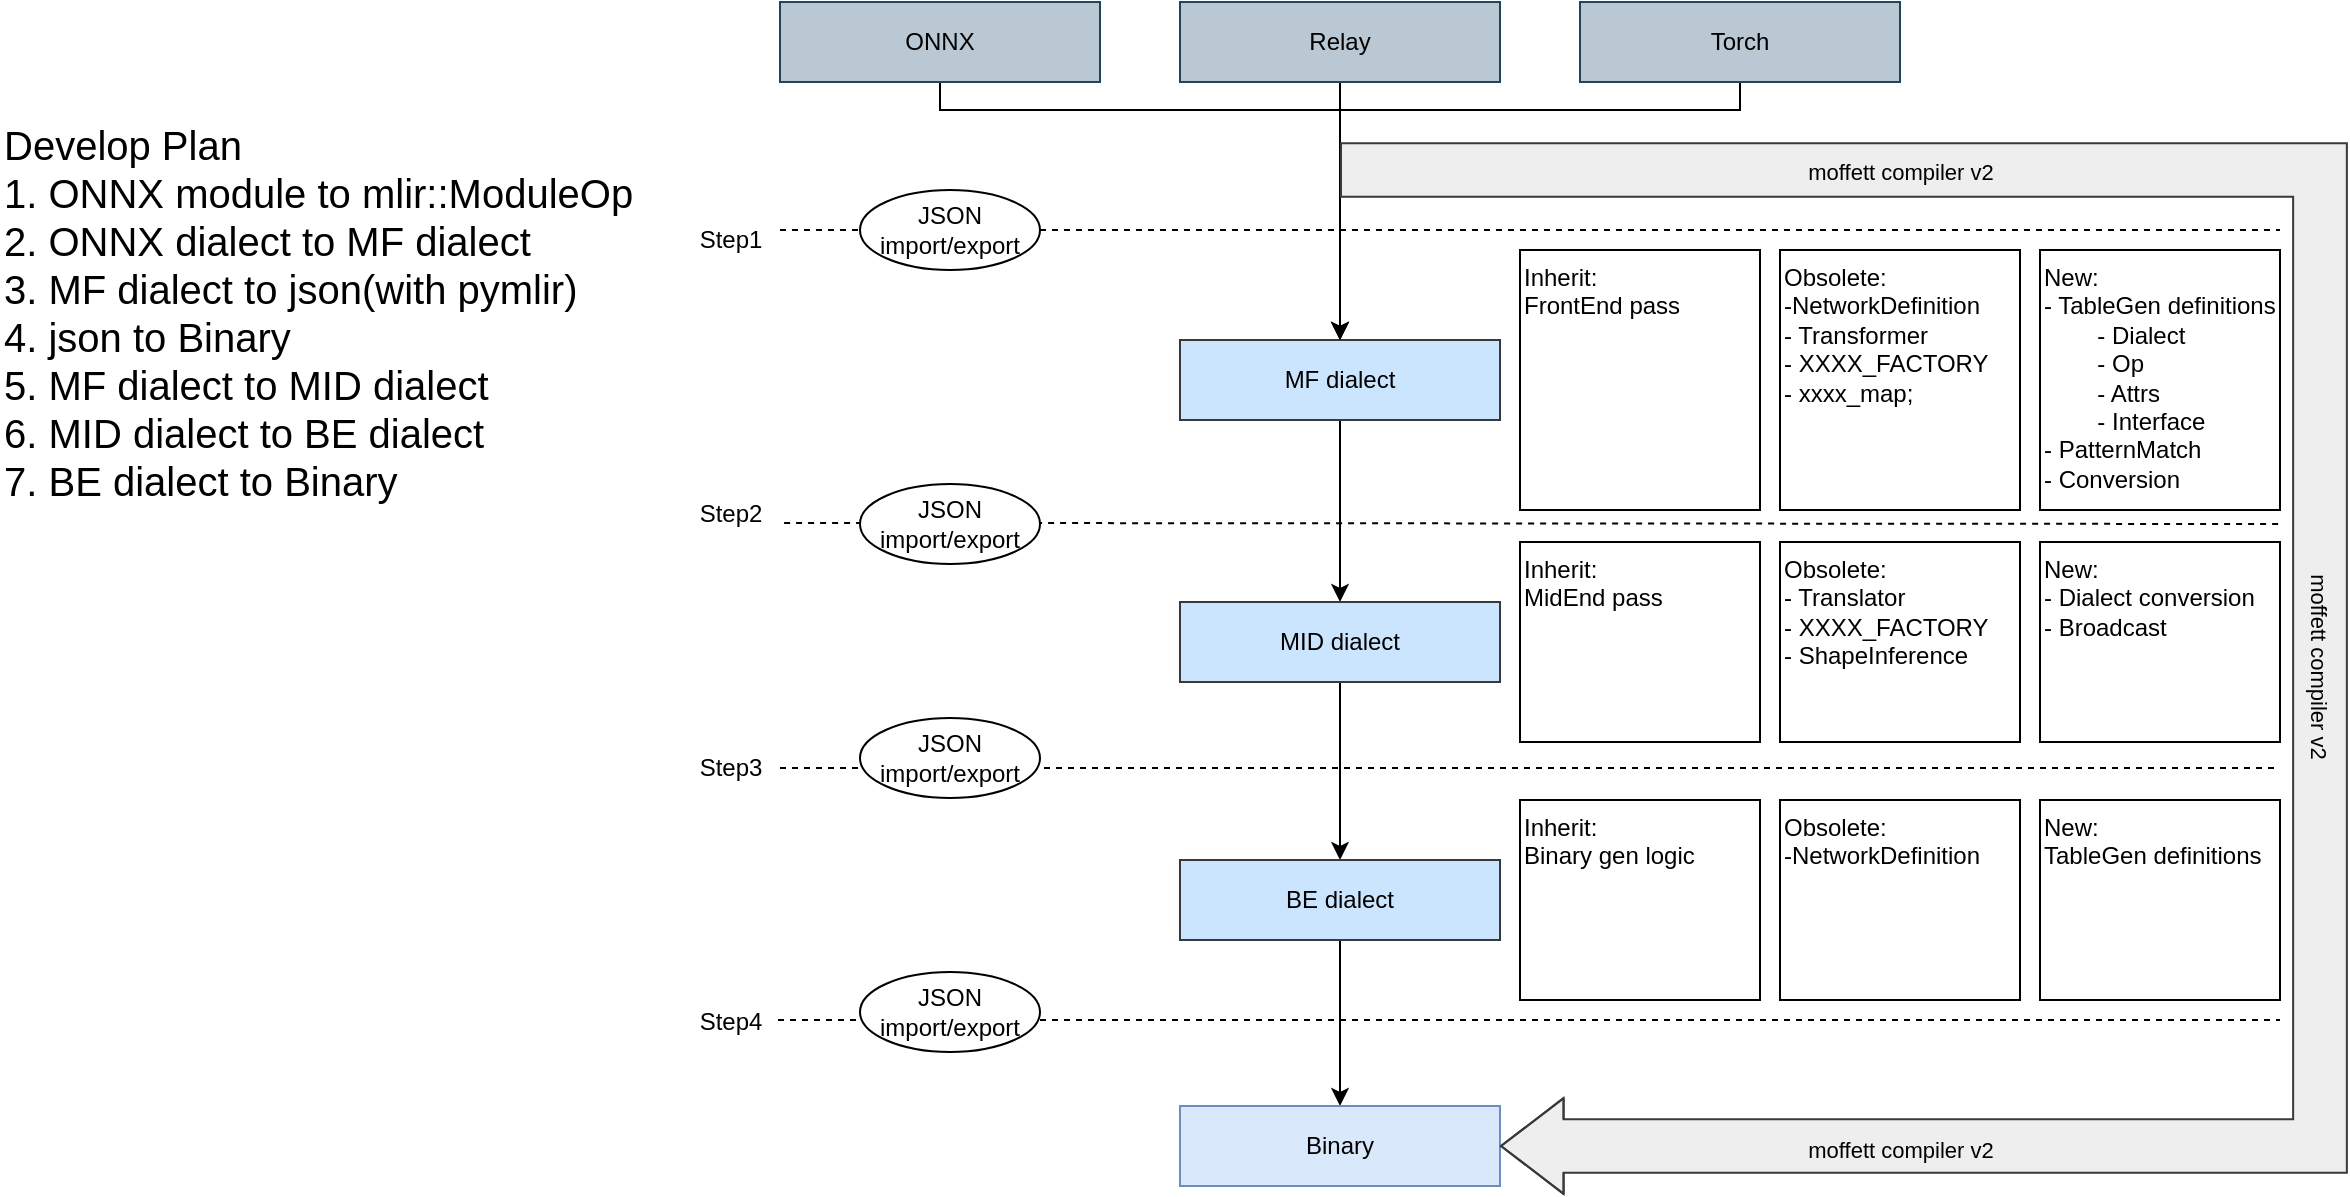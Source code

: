 <mxfile version="22.1.4" type="github">
  <diagram name="第 1 页" id="F7G0wo-fSYltlhvz1KPH">
    <mxGraphModel dx="1969" dy="1909" grid="1" gridSize="10" guides="1" tooltips="1" connect="1" arrows="1" fold="1" page="1" pageScale="1" pageWidth="827" pageHeight="1169" math="0" shadow="0">
      <root>
        <mxCell id="0" />
        <mxCell id="1" parent="0" />
        <mxCell id="1PgI1I01Q0n14vfVzNhf-3" value="" style="edgeStyle=orthogonalEdgeStyle;rounded=0;orthogonalLoop=1;jettySize=auto;html=1;" parent="1" source="1PgI1I01Q0n14vfVzNhf-1" target="1PgI1I01Q0n14vfVzNhf-2" edge="1">
          <mxGeometry relative="1" as="geometry" />
        </mxCell>
        <mxCell id="1PgI1I01Q0n14vfVzNhf-1" value="MF dialect" style="rounded=0;whiteSpace=wrap;html=1;fillColor=#cce5ff;strokeColor=#36393d;" parent="1" vertex="1">
          <mxGeometry x="750" y="-141" width="160" height="40" as="geometry" />
        </mxCell>
        <mxCell id="1PgI1I01Q0n14vfVzNhf-5" value="" style="edgeStyle=orthogonalEdgeStyle;rounded=0;orthogonalLoop=1;jettySize=auto;html=1;" parent="1" source="1PgI1I01Q0n14vfVzNhf-2" target="1PgI1I01Q0n14vfVzNhf-4" edge="1">
          <mxGeometry relative="1" as="geometry" />
        </mxCell>
        <mxCell id="1PgI1I01Q0n14vfVzNhf-2" value="MID dialect" style="rounded=0;whiteSpace=wrap;html=1;fillColor=#cce5ff;strokeColor=#36393d;" parent="1" vertex="1">
          <mxGeometry x="750" y="-10" width="160" height="40" as="geometry" />
        </mxCell>
        <mxCell id="1PgI1I01Q0n14vfVzNhf-22" value="" style="edgeStyle=orthogonalEdgeStyle;rounded=0;orthogonalLoop=1;jettySize=auto;html=1;" parent="1" source="1PgI1I01Q0n14vfVzNhf-4" target="1PgI1I01Q0n14vfVzNhf-21" edge="1">
          <mxGeometry relative="1" as="geometry" />
        </mxCell>
        <mxCell id="1PgI1I01Q0n14vfVzNhf-4" value="BE dialect" style="rounded=0;whiteSpace=wrap;html=1;fillColor=#cce5ff;strokeColor=#36393d;" parent="1" vertex="1">
          <mxGeometry x="750" y="119" width="160" height="40" as="geometry" />
        </mxCell>
        <mxCell id="1PgI1I01Q0n14vfVzNhf-9" style="edgeStyle=orthogonalEdgeStyle;rounded=0;orthogonalLoop=1;jettySize=auto;html=1;exitX=0.5;exitY=1;exitDx=0;exitDy=0;entryX=0.5;entryY=0;entryDx=0;entryDy=0;" parent="1" source="1PgI1I01Q0n14vfVzNhf-6" target="1PgI1I01Q0n14vfVzNhf-1" edge="1">
          <mxGeometry relative="1" as="geometry">
            <Array as="points">
              <mxPoint x="630" y="-256" />
              <mxPoint x="830" y="-256" />
            </Array>
          </mxGeometry>
        </mxCell>
        <mxCell id="1PgI1I01Q0n14vfVzNhf-6" value="ONNX" style="rounded=0;whiteSpace=wrap;html=1;fillColor=#bac8d3;strokeColor=#23445d;" parent="1" vertex="1">
          <mxGeometry x="550" y="-310" width="160" height="40" as="geometry" />
        </mxCell>
        <mxCell id="1PgI1I01Q0n14vfVzNhf-12" style="edgeStyle=orthogonalEdgeStyle;rounded=0;orthogonalLoop=1;jettySize=auto;html=1;exitX=0.5;exitY=1;exitDx=0;exitDy=0;entryX=0.5;entryY=0;entryDx=0;entryDy=0;" parent="1" source="1PgI1I01Q0n14vfVzNhf-7" target="1PgI1I01Q0n14vfVzNhf-1" edge="1">
          <mxGeometry relative="1" as="geometry" />
        </mxCell>
        <mxCell id="1PgI1I01Q0n14vfVzNhf-7" value="Relay" style="rounded=0;whiteSpace=wrap;html=1;fillColor=#bac8d3;strokeColor=#23445d;" parent="1" vertex="1">
          <mxGeometry x="750" y="-310" width="160" height="40" as="geometry" />
        </mxCell>
        <mxCell id="1PgI1I01Q0n14vfVzNhf-13" style="edgeStyle=orthogonalEdgeStyle;rounded=0;orthogonalLoop=1;jettySize=auto;html=1;exitX=0.5;exitY=1;exitDx=0;exitDy=0;entryX=0.5;entryY=0;entryDx=0;entryDy=0;" parent="1" source="1PgI1I01Q0n14vfVzNhf-8" target="1PgI1I01Q0n14vfVzNhf-1" edge="1">
          <mxGeometry relative="1" as="geometry">
            <Array as="points">
              <mxPoint x="1030" y="-256" />
              <mxPoint x="830" y="-256" />
            </Array>
          </mxGeometry>
        </mxCell>
        <mxCell id="1PgI1I01Q0n14vfVzNhf-8" value="Torch" style="rounded=0;whiteSpace=wrap;html=1;fillColor=#bac8d3;strokeColor=#23445d;" parent="1" vertex="1">
          <mxGeometry x="950" y="-310" width="160" height="40" as="geometry" />
        </mxCell>
        <mxCell id="1PgI1I01Q0n14vfVzNhf-14" value="" style="endArrow=none;dashed=1;html=1;rounded=0;" parent="1" source="lu5vzIWfbGRgdcT6hFBd-1" edge="1">
          <mxGeometry width="50" height="50" relative="1" as="geometry">
            <mxPoint x="550" y="-196" as="sourcePoint" />
            <mxPoint x="1300" y="-196" as="targetPoint" />
          </mxGeometry>
        </mxCell>
        <mxCell id="1PgI1I01Q0n14vfVzNhf-15" value="" style="endArrow=none;dashed=1;html=1;rounded=0;exitX=1.041;exitY=0.648;exitDx=0;exitDy=0;exitPerimeter=0;" parent="1" source="1PgI1I01Q0n14vfVzNhf-18" edge="1">
          <mxGeometry width="50" height="50" relative="1" as="geometry">
            <mxPoint x="630" y="-49" as="sourcePoint" />
            <mxPoint x="1300" y="-49" as="targetPoint" />
          </mxGeometry>
        </mxCell>
        <mxCell id="1PgI1I01Q0n14vfVzNhf-16" value="" style="endArrow=none;dashed=1;html=1;rounded=0;" parent="1" source="1PgI1I01Q0n14vfVzNhf-19" edge="1">
          <mxGeometry width="50" height="50" relative="1" as="geometry">
            <mxPoint x="630" y="58" as="sourcePoint" />
            <mxPoint x="1300" y="73" as="targetPoint" />
          </mxGeometry>
        </mxCell>
        <mxCell id="1PgI1I01Q0n14vfVzNhf-17" value="Step1" style="text;html=1;align=center;verticalAlign=middle;resizable=0;points=[];autosize=1;strokeColor=none;fillColor=none;" parent="1" vertex="1">
          <mxGeometry x="500" y="-206" width="50" height="30" as="geometry" />
        </mxCell>
        <mxCell id="1PgI1I01Q0n14vfVzNhf-18" value="Step2" style="text;html=1;align=center;verticalAlign=middle;resizable=0;points=[];autosize=1;strokeColor=none;fillColor=none;" parent="1" vertex="1">
          <mxGeometry x="500" y="-69" width="50" height="30" as="geometry" />
        </mxCell>
        <mxCell id="1PgI1I01Q0n14vfVzNhf-19" value="Step3" style="text;html=1;align=center;verticalAlign=middle;resizable=0;points=[];autosize=1;strokeColor=none;fillColor=none;" parent="1" vertex="1">
          <mxGeometry x="500" y="58" width="50" height="30" as="geometry" />
        </mxCell>
        <mxCell id="1PgI1I01Q0n14vfVzNhf-20" value="" style="endArrow=none;dashed=1;html=1;rounded=0;exitX=1;exitY=0.5;exitDx=0;exitDy=0;" parent="1" edge="1">
          <mxGeometry width="50" height="50" relative="1" as="geometry">
            <mxPoint x="680" y="199" as="sourcePoint" />
            <mxPoint x="1300" y="199" as="targetPoint" />
          </mxGeometry>
        </mxCell>
        <mxCell id="1PgI1I01Q0n14vfVzNhf-21" value="Binary" style="rounded=0;whiteSpace=wrap;html=1;fillColor=#dae8fc;strokeColor=#6c8ebf;" parent="1" vertex="1">
          <mxGeometry x="750" y="242" width="160" height="40" as="geometry" />
        </mxCell>
        <mxCell id="1PgI1I01Q0n14vfVzNhf-23" value="Step4" style="text;html=1;align=center;verticalAlign=middle;resizable=0;points=[];autosize=1;strokeColor=none;fillColor=none;" parent="1" vertex="1">
          <mxGeometry x="500" y="185" width="50" height="30" as="geometry" />
        </mxCell>
        <mxCell id="lu5vzIWfbGRgdcT6hFBd-4" value="" style="endArrow=none;dashed=1;html=1;rounded=0;" parent="1" target="lu5vzIWfbGRgdcT6hFBd-1" edge="1">
          <mxGeometry width="50" height="50" relative="1" as="geometry">
            <mxPoint x="550" y="-196" as="sourcePoint" />
            <mxPoint x="1180" y="-196" as="targetPoint" />
          </mxGeometry>
        </mxCell>
        <mxCell id="lu5vzIWfbGRgdcT6hFBd-1" value="JSON&lt;br&gt;import/export" style="ellipse;whiteSpace=wrap;html=1;" parent="1" vertex="1">
          <mxGeometry x="590" y="-216" width="90" height="40" as="geometry" />
        </mxCell>
        <mxCell id="lu5vzIWfbGRgdcT6hFBd-6" value="JSON&lt;br&gt;import/export" style="ellipse;whiteSpace=wrap;html=1;" parent="1" vertex="1">
          <mxGeometry x="590" y="-69" width="90" height="40" as="geometry" />
        </mxCell>
        <mxCell id="lu5vzIWfbGRgdcT6hFBd-7" value="JSON&lt;br&gt;import/export" style="ellipse;whiteSpace=wrap;html=1;" parent="1" vertex="1">
          <mxGeometry x="590" y="48" width="90" height="40" as="geometry" />
        </mxCell>
        <mxCell id="lu5vzIWfbGRgdcT6hFBd-10" value="" style="endArrow=none;dashed=1;html=1;rounded=0;exitX=0.98;exitY=0.333;exitDx=0;exitDy=0;exitPerimeter=0;" parent="1" edge="1">
          <mxGeometry width="50" height="50" relative="1" as="geometry">
            <mxPoint x="549" y="198.99" as="sourcePoint" />
            <mxPoint x="590" y="199" as="targetPoint" />
          </mxGeometry>
        </mxCell>
        <mxCell id="lu5vzIWfbGRgdcT6hFBd-8" value="JSON&lt;br&gt;import/export" style="ellipse;whiteSpace=wrap;html=1;" parent="1" vertex="1">
          <mxGeometry x="590" y="175" width="90" height="40" as="geometry" />
        </mxCell>
        <mxCell id="lu5vzIWfbGRgdcT6hFBd-11" value="" style="shape=flexArrow;endArrow=classic;html=1;rounded=0;entryX=1;entryY=0.5;entryDx=0;entryDy=0;fillColor=#eeeeee;strokeColor=#36393d;width=26.857;endSize=10.097;" parent="1" target="1PgI1I01Q0n14vfVzNhf-21" edge="1">
          <mxGeometry width="50" height="50" relative="1" as="geometry">
            <mxPoint x="830" y="-226" as="sourcePoint" />
            <mxPoint x="1020" y="-16" as="targetPoint" />
            <Array as="points">
              <mxPoint x="1320" y="-226" />
              <mxPoint x="1320" y="14" />
              <mxPoint x="1320" y="262" />
            </Array>
          </mxGeometry>
        </mxCell>
        <mxCell id="lu5vzIWfbGRgdcT6hFBd-12" value="moffett compiler v2" style="edgeLabel;html=1;align=center;verticalAlign=middle;resizable=0;points=[];labelBackgroundColor=none;" parent="lu5vzIWfbGRgdcT6hFBd-11" vertex="1" connectable="0">
          <mxGeometry x="-0.12" relative="1" as="geometry">
            <mxPoint x="-210" y="-120" as="offset" />
          </mxGeometry>
        </mxCell>
        <mxCell id="lu5vzIWfbGRgdcT6hFBd-19" value="moffett compiler v2" style="edgeLabel;html=1;align=center;verticalAlign=middle;resizable=0;points=[];labelBackgroundColor=none;" parent="lu5vzIWfbGRgdcT6hFBd-11" vertex="1" connectable="0">
          <mxGeometry x="-0.12" relative="1" as="geometry">
            <mxPoint x="-210" y="369" as="offset" />
          </mxGeometry>
        </mxCell>
        <mxCell id="lu5vzIWfbGRgdcT6hFBd-23" value="moffett compiler v2" style="edgeLabel;html=1;align=center;verticalAlign=middle;resizable=0;points=[];labelBackgroundColor=none;rotation=90;" parent="lu5vzIWfbGRgdcT6hFBd-11" vertex="1" connectable="0">
          <mxGeometry x="-0.12" relative="1" as="geometry">
            <mxPoint y="127" as="offset" />
          </mxGeometry>
        </mxCell>
        <mxCell id="lu5vzIWfbGRgdcT6hFBd-13" value="Inherit:&lt;br&gt;FrontEnd pass" style="rounded=0;whiteSpace=wrap;html=1;verticalAlign=top;align=left;" parent="1" vertex="1">
          <mxGeometry x="920" y="-186" width="120" height="130" as="geometry" />
        </mxCell>
        <mxCell id="lu5vzIWfbGRgdcT6hFBd-14" value="Obsolete:&lt;br&gt;-NetworkDefinition&lt;br&gt;- Transformer&lt;br&gt;- XXXX_FACTORY&lt;br&gt;- xxxx_map;" style="rounded=0;whiteSpace=wrap;html=1;verticalAlign=top;align=left;" parent="1" vertex="1">
          <mxGeometry x="1050" y="-186" width="120" height="130" as="geometry" />
        </mxCell>
        <mxCell id="lu5vzIWfbGRgdcT6hFBd-15" value="New:&lt;br&gt;- TableGen definitions&lt;br&gt;&lt;span style=&quot;white-space: pre;&quot;&gt;&#x9;&lt;/span&gt;- Dialect&lt;br&gt;&lt;span style=&quot;white-space: pre;&quot;&gt;&#x9;&lt;/span&gt;- Op&lt;br&gt;&lt;span style=&quot;white-space: pre;&quot;&gt;&#x9;&lt;/span&gt;- Attrs&lt;br&gt;&lt;span style=&quot;white-space: pre;&quot;&gt;&#x9;&lt;/span&gt;- Interface&lt;br&gt;- PatternMatch&lt;br&gt;- Conversion" style="rounded=0;whiteSpace=wrap;html=1;verticalAlign=top;align=left;" parent="1" vertex="1">
          <mxGeometry x="1180" y="-186" width="120" height="130" as="geometry" />
        </mxCell>
        <mxCell id="lu5vzIWfbGRgdcT6hFBd-16" value="Inherit:&lt;br&gt;MidEnd pass" style="rounded=0;whiteSpace=wrap;html=1;verticalAlign=top;align=left;" parent="1" vertex="1">
          <mxGeometry x="920" y="-40" width="120" height="100" as="geometry" />
        </mxCell>
        <mxCell id="lu5vzIWfbGRgdcT6hFBd-17" value="Obsolete:&lt;br&gt;- Translator&lt;br&gt;- XXXX_FACTORY&lt;br&gt;- ShapeInference" style="rounded=0;whiteSpace=wrap;html=1;verticalAlign=top;align=left;" parent="1" vertex="1">
          <mxGeometry x="1050" y="-40" width="120" height="100" as="geometry" />
        </mxCell>
        <mxCell id="lu5vzIWfbGRgdcT6hFBd-18" value="New:&lt;br&gt;- Dialect conversion&lt;br&gt;- Broadcast" style="rounded=0;whiteSpace=wrap;html=1;verticalAlign=top;align=left;" parent="1" vertex="1">
          <mxGeometry x="1180" y="-40" width="120" height="100" as="geometry" />
        </mxCell>
        <mxCell id="lu5vzIWfbGRgdcT6hFBd-20" value="Inherit:&lt;br&gt;Binary gen logic" style="rounded=0;whiteSpace=wrap;html=1;verticalAlign=top;align=left;" parent="1" vertex="1">
          <mxGeometry x="920" y="89" width="120" height="100" as="geometry" />
        </mxCell>
        <mxCell id="lu5vzIWfbGRgdcT6hFBd-21" value="Obsolete:&lt;br&gt;-NetworkDefinition" style="rounded=0;whiteSpace=wrap;html=1;verticalAlign=top;align=left;" parent="1" vertex="1">
          <mxGeometry x="1050" y="89" width="120" height="100" as="geometry" />
        </mxCell>
        <mxCell id="lu5vzIWfbGRgdcT6hFBd-22" value="New:&lt;br&gt;TableGen definitions" style="rounded=0;whiteSpace=wrap;html=1;verticalAlign=top;align=left;" parent="1" vertex="1">
          <mxGeometry x="1180" y="89" width="120" height="100" as="geometry" />
        </mxCell>
        <mxCell id="q7ifK1Gy2WCIC2gW49V6-1" value="Develop Plan&lt;br&gt;1. ONNX module to mlir::ModuleOp&lt;br&gt;2. ONNX dialect to MF dialect&lt;br&gt;3. MF dialect to json(with pymlir)&lt;br&gt;4. json to Binary&lt;br&gt;5. MF dialect to MID dialect&lt;br&gt;6. MID dialect to BE dialect&lt;br&gt;7. BE dialect to Binary" style="text;html=1;align=left;verticalAlign=middle;resizable=0;points=[];autosize=1;strokeColor=none;fillColor=none;fontSize=20;" vertex="1" parent="1">
          <mxGeometry x="160" y="-260" width="340" height="210" as="geometry" />
        </mxCell>
      </root>
    </mxGraphModel>
  </diagram>
</mxfile>
